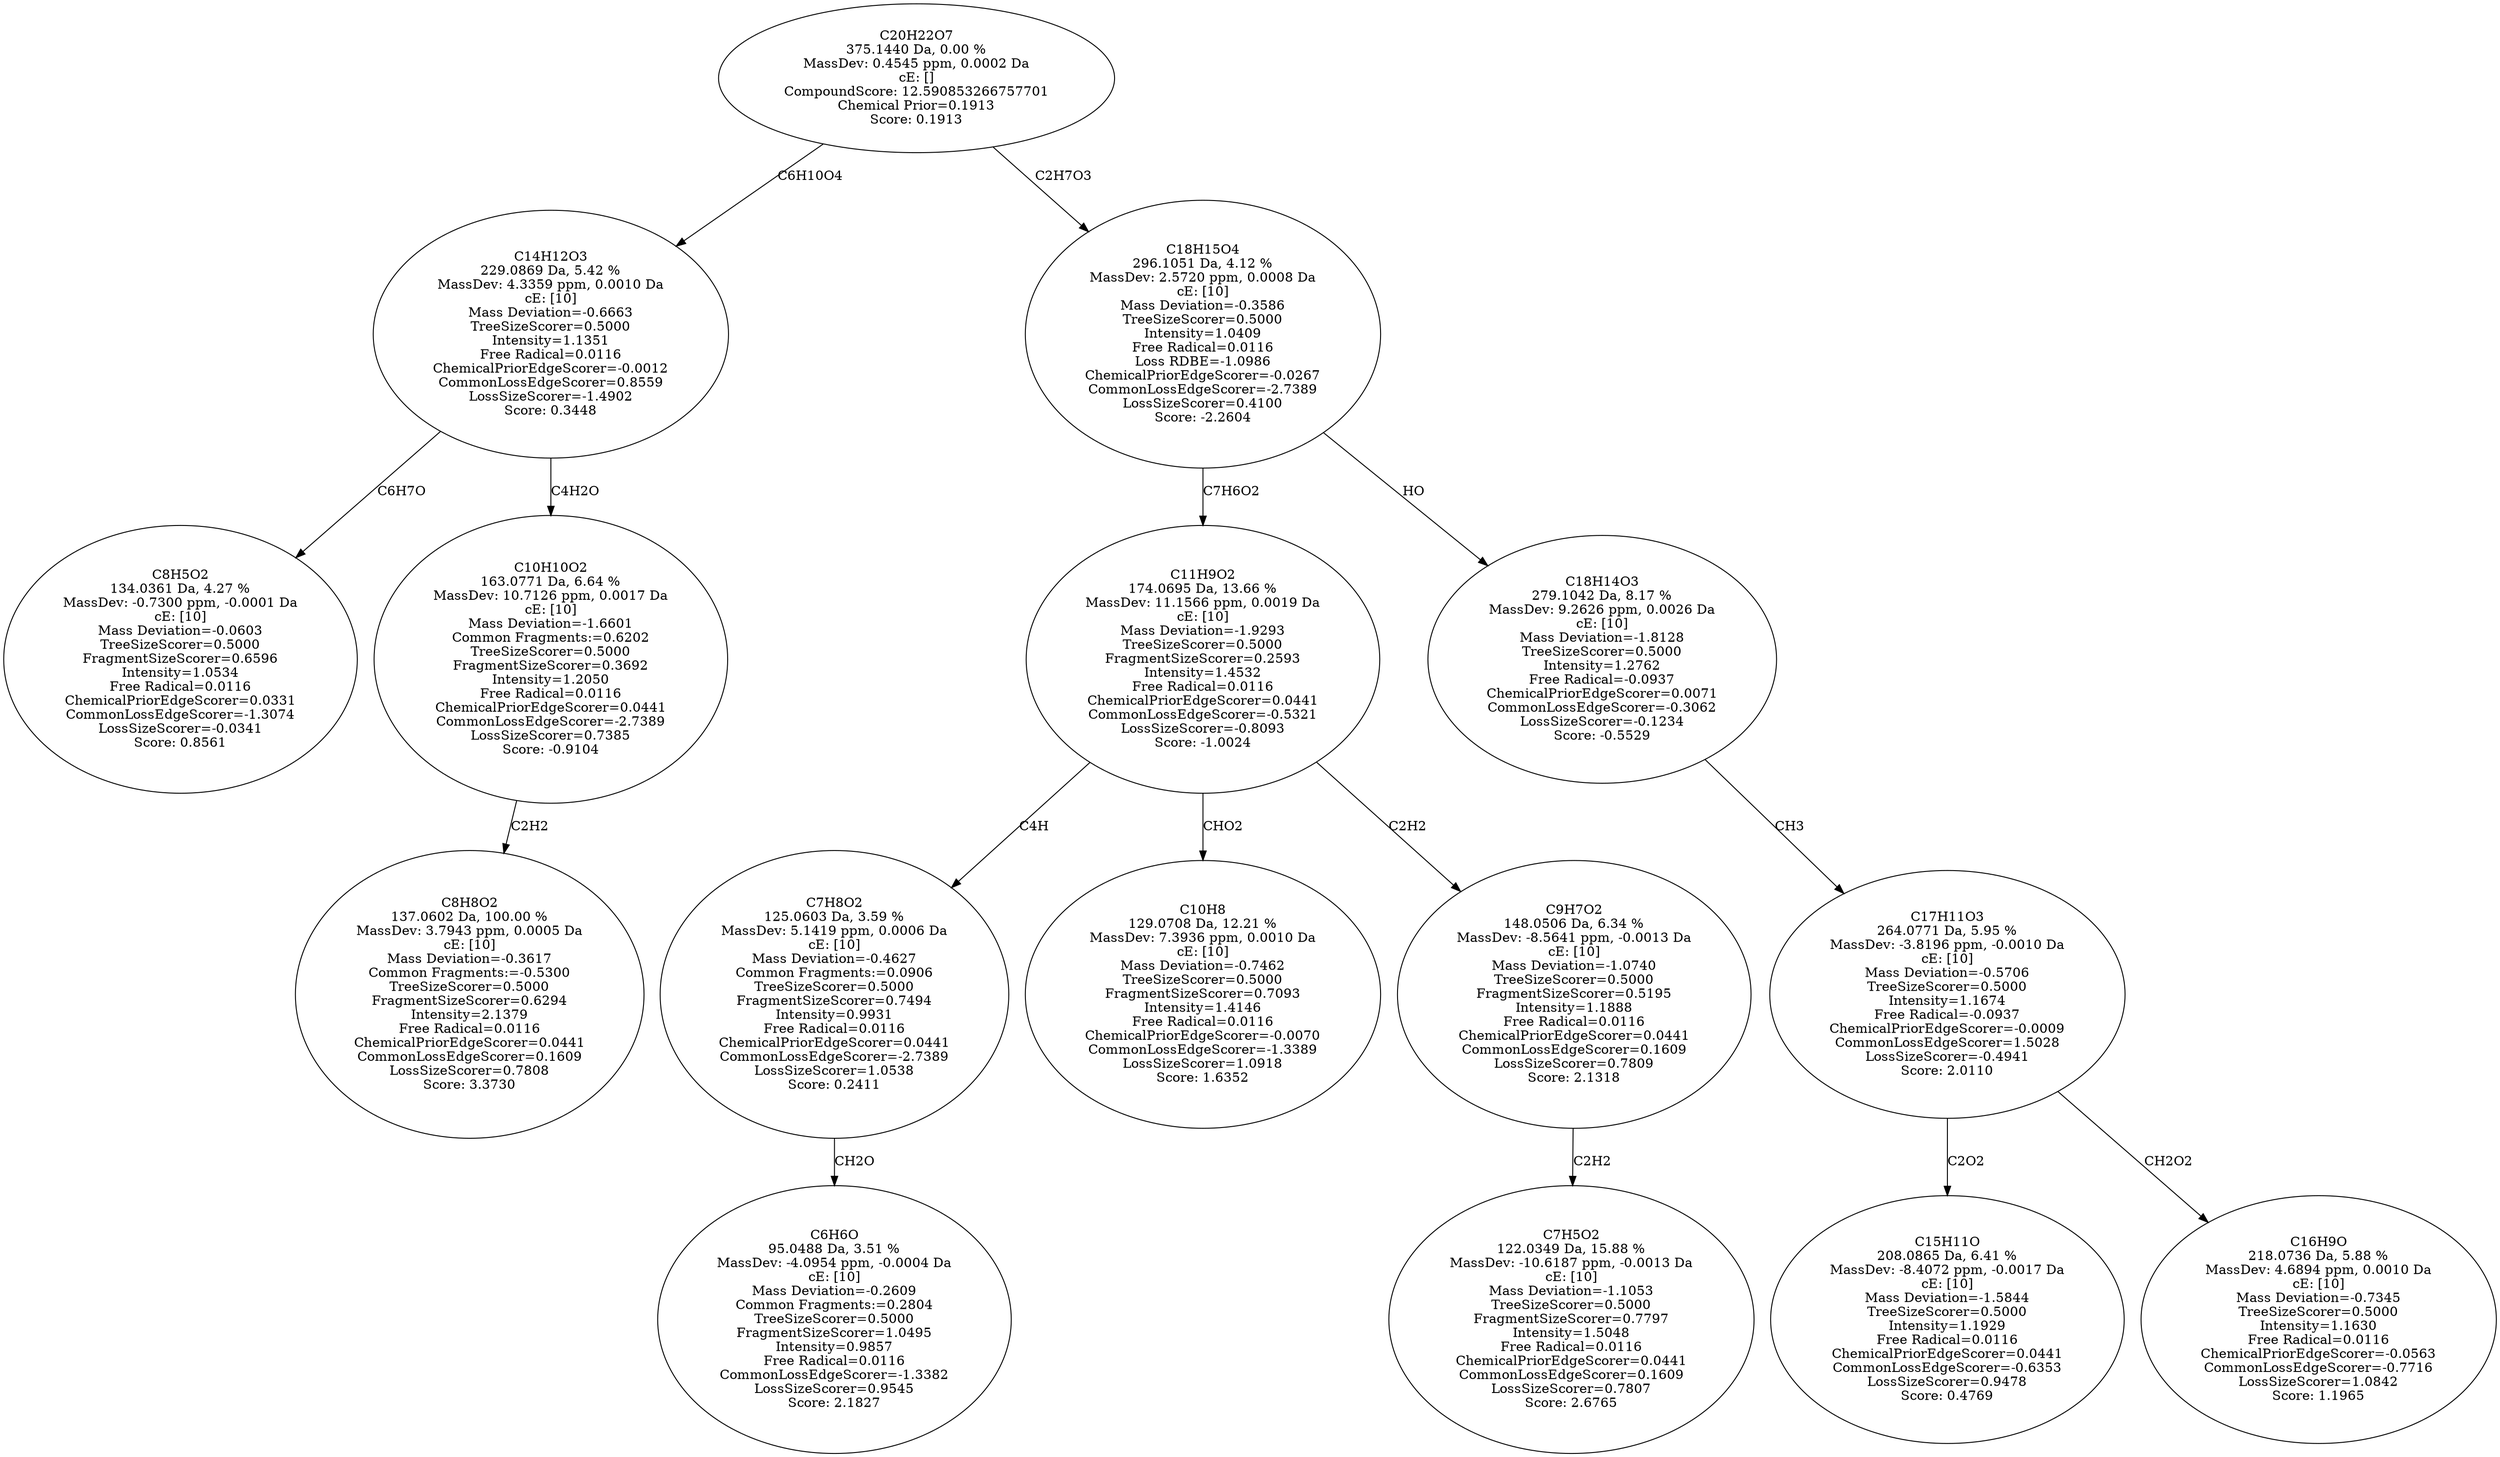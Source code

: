 strict digraph {
v1 [label="C8H5O2\n134.0361 Da, 4.27 %\nMassDev: -0.7300 ppm, -0.0001 Da\ncE: [10]\nMass Deviation=-0.0603\nTreeSizeScorer=0.5000\nFragmentSizeScorer=0.6596\nIntensity=1.0534\nFree Radical=0.0116\nChemicalPriorEdgeScorer=0.0331\nCommonLossEdgeScorer=-1.3074\nLossSizeScorer=-0.0341\nScore: 0.8561"];
v2 [label="C8H8O2\n137.0602 Da, 100.00 %\nMassDev: 3.7943 ppm, 0.0005 Da\ncE: [10]\nMass Deviation=-0.3617\nCommon Fragments:=-0.5300\nTreeSizeScorer=0.5000\nFragmentSizeScorer=0.6294\nIntensity=2.1379\nFree Radical=0.0116\nChemicalPriorEdgeScorer=0.0441\nCommonLossEdgeScorer=0.1609\nLossSizeScorer=0.7808\nScore: 3.3730"];
v3 [label="C10H10O2\n163.0771 Da, 6.64 %\nMassDev: 10.7126 ppm, 0.0017 Da\ncE: [10]\nMass Deviation=-1.6601\nCommon Fragments:=0.6202\nTreeSizeScorer=0.5000\nFragmentSizeScorer=0.3692\nIntensity=1.2050\nFree Radical=0.0116\nChemicalPriorEdgeScorer=0.0441\nCommonLossEdgeScorer=-2.7389\nLossSizeScorer=0.7385\nScore: -0.9104"];
v4 [label="C14H12O3\n229.0869 Da, 5.42 %\nMassDev: 4.3359 ppm, 0.0010 Da\ncE: [10]\nMass Deviation=-0.6663\nTreeSizeScorer=0.5000\nIntensity=1.1351\nFree Radical=0.0116\nChemicalPriorEdgeScorer=-0.0012\nCommonLossEdgeScorer=0.8559\nLossSizeScorer=-1.4902\nScore: 0.3448"];
v5 [label="C6H6O\n95.0488 Da, 3.51 %\nMassDev: -4.0954 ppm, -0.0004 Da\ncE: [10]\nMass Deviation=-0.2609\nCommon Fragments:=0.2804\nTreeSizeScorer=0.5000\nFragmentSizeScorer=1.0495\nIntensity=0.9857\nFree Radical=0.0116\nCommonLossEdgeScorer=-1.3382\nLossSizeScorer=0.9545\nScore: 2.1827"];
v6 [label="C7H8O2\n125.0603 Da, 3.59 %\nMassDev: 5.1419 ppm, 0.0006 Da\ncE: [10]\nMass Deviation=-0.4627\nCommon Fragments:=0.0906\nTreeSizeScorer=0.5000\nFragmentSizeScorer=0.7494\nIntensity=0.9931\nFree Radical=0.0116\nChemicalPriorEdgeScorer=0.0441\nCommonLossEdgeScorer=-2.7389\nLossSizeScorer=1.0538\nScore: 0.2411"];
v7 [label="C10H8\n129.0708 Da, 12.21 %\nMassDev: 7.3936 ppm, 0.0010 Da\ncE: [10]\nMass Deviation=-0.7462\nTreeSizeScorer=0.5000\nFragmentSizeScorer=0.7093\nIntensity=1.4146\nFree Radical=0.0116\nChemicalPriorEdgeScorer=-0.0070\nCommonLossEdgeScorer=-1.3389\nLossSizeScorer=1.0918\nScore: 1.6352"];
v8 [label="C7H5O2\n122.0349 Da, 15.88 %\nMassDev: -10.6187 ppm, -0.0013 Da\ncE: [10]\nMass Deviation=-1.1053\nTreeSizeScorer=0.5000\nFragmentSizeScorer=0.7797\nIntensity=1.5048\nFree Radical=0.0116\nChemicalPriorEdgeScorer=0.0441\nCommonLossEdgeScorer=0.1609\nLossSizeScorer=0.7807\nScore: 2.6765"];
v9 [label="C9H7O2\n148.0506 Da, 6.34 %\nMassDev: -8.5641 ppm, -0.0013 Da\ncE: [10]\nMass Deviation=-1.0740\nTreeSizeScorer=0.5000\nFragmentSizeScorer=0.5195\nIntensity=1.1888\nFree Radical=0.0116\nChemicalPriorEdgeScorer=0.0441\nCommonLossEdgeScorer=0.1609\nLossSizeScorer=0.7809\nScore: 2.1318"];
v10 [label="C11H9O2\n174.0695 Da, 13.66 %\nMassDev: 11.1566 ppm, 0.0019 Da\ncE: [10]\nMass Deviation=-1.9293\nTreeSizeScorer=0.5000\nFragmentSizeScorer=0.2593\nIntensity=1.4532\nFree Radical=0.0116\nChemicalPriorEdgeScorer=0.0441\nCommonLossEdgeScorer=-0.5321\nLossSizeScorer=-0.8093\nScore: -1.0024"];
v11 [label="C15H11O\n208.0865 Da, 6.41 %\nMassDev: -8.4072 ppm, -0.0017 Da\ncE: [10]\nMass Deviation=-1.5844\nTreeSizeScorer=0.5000\nIntensity=1.1929\nFree Radical=0.0116\nChemicalPriorEdgeScorer=0.0441\nCommonLossEdgeScorer=-0.6353\nLossSizeScorer=0.9478\nScore: 0.4769"];
v12 [label="C16H9O\n218.0736 Da, 5.88 %\nMassDev: 4.6894 ppm, 0.0010 Da\ncE: [10]\nMass Deviation=-0.7345\nTreeSizeScorer=0.5000\nIntensity=1.1630\nFree Radical=0.0116\nChemicalPriorEdgeScorer=-0.0563\nCommonLossEdgeScorer=-0.7716\nLossSizeScorer=1.0842\nScore: 1.1965"];
v13 [label="C17H11O3\n264.0771 Da, 5.95 %\nMassDev: -3.8196 ppm, -0.0010 Da\ncE: [10]\nMass Deviation=-0.5706\nTreeSizeScorer=0.5000\nIntensity=1.1674\nFree Radical=-0.0937\nChemicalPriorEdgeScorer=-0.0009\nCommonLossEdgeScorer=1.5028\nLossSizeScorer=-0.4941\nScore: 2.0110"];
v14 [label="C18H14O3\n279.1042 Da, 8.17 %\nMassDev: 9.2626 ppm, 0.0026 Da\ncE: [10]\nMass Deviation=-1.8128\nTreeSizeScorer=0.5000\nIntensity=1.2762\nFree Radical=-0.0937\nChemicalPriorEdgeScorer=0.0071\nCommonLossEdgeScorer=-0.3062\nLossSizeScorer=-0.1234\nScore: -0.5529"];
v15 [label="C18H15O4\n296.1051 Da, 4.12 %\nMassDev: 2.5720 ppm, 0.0008 Da\ncE: [10]\nMass Deviation=-0.3586\nTreeSizeScorer=0.5000\nIntensity=1.0409\nFree Radical=0.0116\nLoss RDBE=-1.0986\nChemicalPriorEdgeScorer=-0.0267\nCommonLossEdgeScorer=-2.7389\nLossSizeScorer=0.4100\nScore: -2.2604"];
v16 [label="C20H22O7\n375.1440 Da, 0.00 %\nMassDev: 0.4545 ppm, 0.0002 Da\ncE: []\nCompoundScore: 12.590853266757701\nChemical Prior=0.1913\nScore: 0.1913"];
v4 -> v1 [label="C6H7O"];
v3 -> v2 [label="C2H2"];
v4 -> v3 [label="C4H2O"];
v16 -> v4 [label="C6H10O4"];
v6 -> v5 [label="CH2O"];
v10 -> v6 [label="C4H"];
v10 -> v7 [label="CHO2"];
v9 -> v8 [label="C2H2"];
v10 -> v9 [label="C2H2"];
v15 -> v10 [label="C7H6O2"];
v13 -> v11 [label="C2O2"];
v13 -> v12 [label="CH2O2"];
v14 -> v13 [label="CH3"];
v15 -> v14 [label="HO"];
v16 -> v15 [label="C2H7O3"];
}